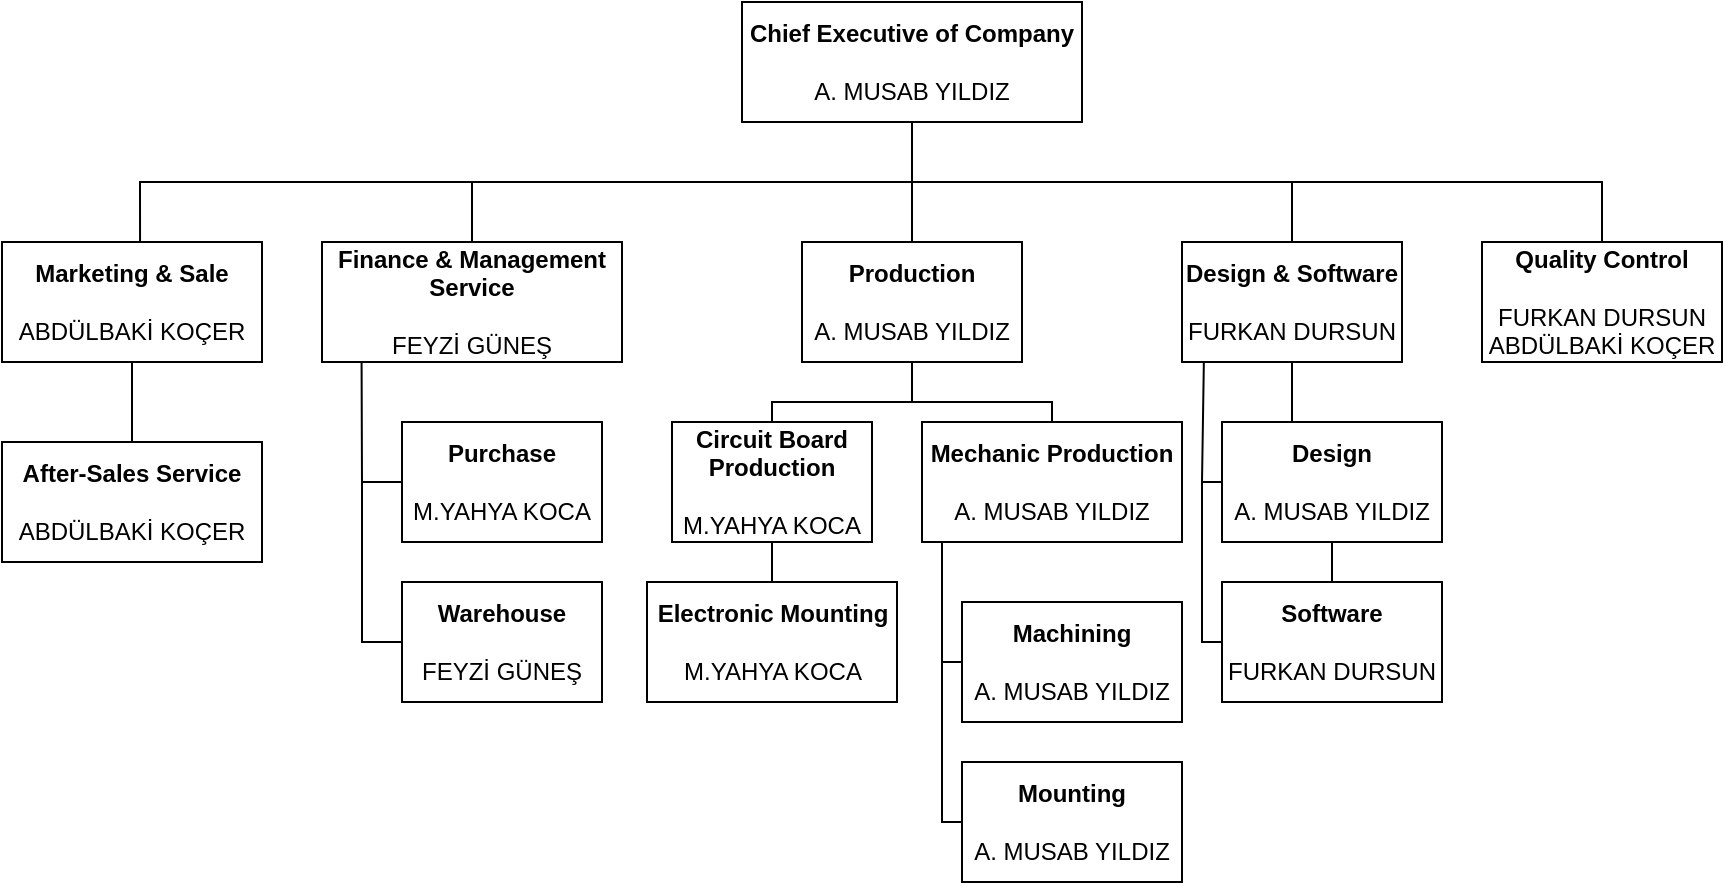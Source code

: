 <mxfile version="20.3.1" type="github">
  <diagram id="HLFMlB3nNc8Dz9PaC9jF" name="Sayfa -1">
    <mxGraphModel dx="1200" dy="570" grid="1" gridSize="10" guides="1" tooltips="1" connect="1" arrows="1" fold="1" page="0" pageScale="1" pageWidth="827" pageHeight="1169" math="0" shadow="0">
      <root>
        <mxCell id="0" />
        <mxCell id="1" parent="0" />
        <mxCell id="TOt99uD3MpQIhQpLhFX5-4" style="edgeStyle=orthogonalEdgeStyle;rounded=0;orthogonalLoop=1;jettySize=auto;html=1;exitX=0.5;exitY=1;exitDx=0;exitDy=0;entryX=0.531;entryY=0.004;entryDx=0;entryDy=0;entryPerimeter=0;strokeColor=default;endArrow=baseDash;endFill=0;" edge="1" parent="1" source="TOt99uD3MpQIhQpLhFX5-1" target="TOt99uD3MpQIhQpLhFX5-2">
          <mxGeometry relative="1" as="geometry">
            <Array as="points">
              <mxPoint x="495" y="170" />
              <mxPoint x="119" y="170" />
            </Array>
          </mxGeometry>
        </mxCell>
        <mxCell id="TOt99uD3MpQIhQpLhFX5-11" style="edgeStyle=orthogonalEdgeStyle;rounded=0;orthogonalLoop=1;jettySize=auto;html=1;exitX=0.5;exitY=1;exitDx=0;exitDy=0;strokeColor=default;endArrow=baseDash;endFill=0;" edge="1" parent="1" source="TOt99uD3MpQIhQpLhFX5-1" target="TOt99uD3MpQIhQpLhFX5-5">
          <mxGeometry relative="1" as="geometry" />
        </mxCell>
        <mxCell id="TOt99uD3MpQIhQpLhFX5-14" style="edgeStyle=orthogonalEdgeStyle;rounded=0;orthogonalLoop=1;jettySize=auto;html=1;exitX=0.5;exitY=1;exitDx=0;exitDy=0;entryX=0.5;entryY=0;entryDx=0;entryDy=0;strokeColor=default;endArrow=baseDash;endFill=0;" edge="1" parent="1" source="TOt99uD3MpQIhQpLhFX5-1" target="TOt99uD3MpQIhQpLhFX5-6">
          <mxGeometry relative="1" as="geometry" />
        </mxCell>
        <mxCell id="TOt99uD3MpQIhQpLhFX5-15" style="edgeStyle=orthogonalEdgeStyle;rounded=0;orthogonalLoop=1;jettySize=auto;html=1;exitX=0.5;exitY=1;exitDx=0;exitDy=0;entryX=0.5;entryY=0;entryDx=0;entryDy=0;strokeColor=default;endArrow=baseDash;endFill=0;" edge="1" parent="1" source="TOt99uD3MpQIhQpLhFX5-1" target="TOt99uD3MpQIhQpLhFX5-8">
          <mxGeometry relative="1" as="geometry" />
        </mxCell>
        <mxCell id="TOt99uD3MpQIhQpLhFX5-17" style="edgeStyle=orthogonalEdgeStyle;rounded=0;orthogonalLoop=1;jettySize=auto;html=1;exitX=0.5;exitY=1;exitDx=0;exitDy=0;entryX=0.5;entryY=0;entryDx=0;entryDy=0;strokeColor=default;endArrow=baseDash;endFill=0;" edge="1" parent="1" source="TOt99uD3MpQIhQpLhFX5-1" target="TOt99uD3MpQIhQpLhFX5-16">
          <mxGeometry relative="1" as="geometry" />
        </mxCell>
        <mxCell id="TOt99uD3MpQIhQpLhFX5-1" value="&lt;b&gt;Chief Executive of Company&lt;/b&gt;&lt;br&gt;&lt;br&gt;A. MUSAB YILDIZ" style="rounded=0;whiteSpace=wrap;html=1;" vertex="1" parent="1">
          <mxGeometry x="390" y="80" width="170" height="60" as="geometry" />
        </mxCell>
        <mxCell id="TOt99uD3MpQIhQpLhFX5-24" style="edgeStyle=orthogonalEdgeStyle;rounded=0;orthogonalLoop=1;jettySize=auto;html=1;entryX=0.5;entryY=0;entryDx=0;entryDy=0;strokeColor=default;endArrow=baseDash;endFill=0;" edge="1" parent="1" source="TOt99uD3MpQIhQpLhFX5-2" target="TOt99uD3MpQIhQpLhFX5-23">
          <mxGeometry relative="1" as="geometry" />
        </mxCell>
        <mxCell id="TOt99uD3MpQIhQpLhFX5-2" value="&lt;b&gt;Marketing &amp;amp; Sale&lt;/b&gt;&lt;br&gt;&lt;br&gt;ABDÜLBAKİ KOÇER" style="rounded=0;whiteSpace=wrap;html=1;" vertex="1" parent="1">
          <mxGeometry x="20" y="200" width="130" height="60" as="geometry" />
        </mxCell>
        <mxCell id="TOt99uD3MpQIhQpLhFX5-26" style="edgeStyle=orthogonalEdgeStyle;rounded=0;orthogonalLoop=1;jettySize=auto;html=1;exitX=0.132;exitY=1.003;exitDx=0;exitDy=0;strokeColor=default;endArrow=baseDash;endFill=0;entryX=0;entryY=0.5;entryDx=0;entryDy=0;exitPerimeter=0;" edge="1" parent="1" source="TOt99uD3MpQIhQpLhFX5-5" target="TOt99uD3MpQIhQpLhFX5-25">
          <mxGeometry relative="1" as="geometry">
            <mxPoint x="200" y="270" as="targetPoint" />
            <Array as="points">
              <mxPoint x="200" y="263" />
              <mxPoint x="200" y="320" />
            </Array>
          </mxGeometry>
        </mxCell>
        <mxCell id="TOt99uD3MpQIhQpLhFX5-5" value="&lt;b&gt;Finance &amp;amp; Management Service&lt;/b&gt;&lt;br&gt;&lt;br&gt;FEYZİ GÜNEŞ" style="rounded=0;whiteSpace=wrap;html=1;" vertex="1" parent="1">
          <mxGeometry x="180" y="200" width="150" height="60" as="geometry" />
        </mxCell>
        <mxCell id="TOt99uD3MpQIhQpLhFX5-32" style="edgeStyle=orthogonalEdgeStyle;rounded=0;orthogonalLoop=1;jettySize=auto;html=1;exitX=0.5;exitY=1;exitDx=0;exitDy=0;entryX=0.5;entryY=0;entryDx=0;entryDy=0;strokeColor=default;endArrow=baseDash;endFill=0;" edge="1" parent="1" source="TOt99uD3MpQIhQpLhFX5-6" target="TOt99uD3MpQIhQpLhFX5-30">
          <mxGeometry relative="1" as="geometry" />
        </mxCell>
        <mxCell id="TOt99uD3MpQIhQpLhFX5-33" style="edgeStyle=orthogonalEdgeStyle;rounded=0;orthogonalLoop=1;jettySize=auto;html=1;exitX=0.5;exitY=1;exitDx=0;exitDy=0;entryX=0.5;entryY=0;entryDx=0;entryDy=0;strokeColor=default;endArrow=baseDash;endFill=0;" edge="1" parent="1" source="TOt99uD3MpQIhQpLhFX5-6" target="TOt99uD3MpQIhQpLhFX5-31">
          <mxGeometry relative="1" as="geometry" />
        </mxCell>
        <mxCell id="TOt99uD3MpQIhQpLhFX5-6" value="&lt;b&gt;Production&lt;/b&gt;&lt;br&gt;&lt;br&gt;A. MUSAB YILDIZ" style="rounded=0;whiteSpace=wrap;html=1;" vertex="1" parent="1">
          <mxGeometry x="420" y="200" width="110" height="60" as="geometry" />
        </mxCell>
        <mxCell id="TOt99uD3MpQIhQpLhFX5-21" style="edgeStyle=orthogonalEdgeStyle;rounded=0;orthogonalLoop=1;jettySize=auto;html=1;entryX=0;entryY=0.5;entryDx=0;entryDy=0;strokeColor=default;endArrow=baseDash;endFill=0;" edge="1" parent="1" target="TOt99uD3MpQIhQpLhFX5-20">
          <mxGeometry relative="1" as="geometry">
            <mxPoint x="620" y="320" as="sourcePoint" />
            <Array as="points">
              <mxPoint x="620" y="330" />
              <mxPoint x="620" y="400" />
            </Array>
          </mxGeometry>
        </mxCell>
        <mxCell id="TOt99uD3MpQIhQpLhFX5-22" style="edgeStyle=orthogonalEdgeStyle;rounded=0;orthogonalLoop=1;jettySize=auto;html=1;exitX=0.099;exitY=0.987;exitDx=0;exitDy=0;entryX=0;entryY=0.5;entryDx=0;entryDy=0;strokeColor=default;endArrow=baseDash;endFill=0;exitPerimeter=0;" edge="1" parent="1" source="TOt99uD3MpQIhQpLhFX5-8" target="TOt99uD3MpQIhQpLhFX5-18">
          <mxGeometry relative="1" as="geometry">
            <Array as="points">
              <mxPoint x="621" y="262" />
              <mxPoint x="620" y="262" />
              <mxPoint x="620" y="320" />
            </Array>
          </mxGeometry>
        </mxCell>
        <mxCell id="TOt99uD3MpQIhQpLhFX5-29" value="" style="edgeStyle=orthogonalEdgeStyle;rounded=0;orthogonalLoop=1;jettySize=auto;html=1;strokeColor=default;endArrow=baseDash;endFill=0;" edge="1" parent="1" source="TOt99uD3MpQIhQpLhFX5-8" target="TOt99uD3MpQIhQpLhFX5-20">
          <mxGeometry relative="1" as="geometry" />
        </mxCell>
        <mxCell id="TOt99uD3MpQIhQpLhFX5-8" value="&lt;b&gt;Design &amp;amp; Software&lt;/b&gt;&lt;br&gt;&lt;br&gt;FURKAN DURSUN" style="rounded=0;whiteSpace=wrap;html=1;" vertex="1" parent="1">
          <mxGeometry x="610" y="200" width="110" height="60" as="geometry" />
        </mxCell>
        <mxCell id="TOt99uD3MpQIhQpLhFX5-16" value="&lt;b&gt;Quality Control&lt;/b&gt;&lt;br&gt;&lt;br&gt;FURKAN DURSUN&lt;br&gt;ABDÜLBAKİ KOÇER" style="rounded=0;whiteSpace=wrap;html=1;" vertex="1" parent="1">
          <mxGeometry x="760" y="200" width="120" height="60" as="geometry" />
        </mxCell>
        <mxCell id="TOt99uD3MpQIhQpLhFX5-18" value="&lt;b&gt;Design&lt;/b&gt;&lt;br&gt;&lt;br&gt;A. MUSAB YILDIZ" style="rounded=0;whiteSpace=wrap;html=1;" vertex="1" parent="1">
          <mxGeometry x="630" y="290" width="110" height="60" as="geometry" />
        </mxCell>
        <mxCell id="TOt99uD3MpQIhQpLhFX5-20" value="&lt;b&gt;Software&lt;/b&gt;&lt;br&gt;&lt;br&gt;FURKAN DURSUN" style="rounded=0;whiteSpace=wrap;html=1;" vertex="1" parent="1">
          <mxGeometry x="630" y="370" width="110" height="60" as="geometry" />
        </mxCell>
        <mxCell id="TOt99uD3MpQIhQpLhFX5-23" value="&lt;b&gt;After-Sales Service&lt;/b&gt;&lt;br&gt;&lt;br&gt;ABDÜLBAKİ KOÇER" style="rounded=0;whiteSpace=wrap;html=1;" vertex="1" parent="1">
          <mxGeometry x="20" y="300" width="130" height="60" as="geometry" />
        </mxCell>
        <mxCell id="TOt99uD3MpQIhQpLhFX5-25" value="&lt;b&gt;Purchase&lt;/b&gt;&lt;br&gt;&lt;br&gt;M.YAHYA KOCA" style="rounded=0;whiteSpace=wrap;html=1;" vertex="1" parent="1">
          <mxGeometry x="220" y="290" width="100" height="60" as="geometry" />
        </mxCell>
        <mxCell id="TOt99uD3MpQIhQpLhFX5-27" value="&lt;b&gt;Warehouse&lt;/b&gt;&lt;br&gt;&lt;br&gt;FEYZİ GÜNEŞ" style="rounded=0;whiteSpace=wrap;html=1;" vertex="1" parent="1">
          <mxGeometry x="220" y="370" width="100" height="60" as="geometry" />
        </mxCell>
        <mxCell id="TOt99uD3MpQIhQpLhFX5-28" style="edgeStyle=orthogonalEdgeStyle;rounded=0;orthogonalLoop=1;jettySize=auto;html=1;strokeColor=default;endArrow=baseDash;endFill=0;" edge="1" parent="1">
          <mxGeometry relative="1" as="geometry">
            <mxPoint x="220" y="400" as="targetPoint" />
            <mxPoint x="200" y="320" as="sourcePoint" />
            <Array as="points">
              <mxPoint x="200" y="400" />
            </Array>
          </mxGeometry>
        </mxCell>
        <mxCell id="TOt99uD3MpQIhQpLhFX5-35" value="" style="edgeStyle=orthogonalEdgeStyle;rounded=0;orthogonalLoop=1;jettySize=auto;html=1;strokeColor=default;endArrow=baseDash;endFill=0;" edge="1" parent="1" source="TOt99uD3MpQIhQpLhFX5-30" target="TOt99uD3MpQIhQpLhFX5-34">
          <mxGeometry relative="1" as="geometry" />
        </mxCell>
        <mxCell id="TOt99uD3MpQIhQpLhFX5-30" value="&lt;b&gt;Circuit Board Production&lt;/b&gt;&lt;br&gt;&lt;br&gt;M.YAHYA KOCA" style="rounded=0;whiteSpace=wrap;html=1;" vertex="1" parent="1">
          <mxGeometry x="355" y="290" width="100" height="60" as="geometry" />
        </mxCell>
        <mxCell id="TOt99uD3MpQIhQpLhFX5-39" style="edgeStyle=orthogonalEdgeStyle;rounded=0;orthogonalLoop=1;jettySize=auto;html=1;entryX=0;entryY=0.5;entryDx=0;entryDy=0;strokeColor=default;endArrow=baseDash;endFill=0;" edge="1" parent="1" source="TOt99uD3MpQIhQpLhFX5-31" target="TOt99uD3MpQIhQpLhFX5-37">
          <mxGeometry relative="1" as="geometry">
            <mxPoint x="480" y="350" as="sourcePoint" />
            <Array as="points">
              <mxPoint x="490" y="410" />
            </Array>
          </mxGeometry>
        </mxCell>
        <mxCell id="TOt99uD3MpQIhQpLhFX5-31" value="&lt;b&gt;Mechanic Production&lt;/b&gt;&lt;br&gt;&lt;br&gt;A. MUSAB YILDIZ" style="rounded=0;whiteSpace=wrap;html=1;" vertex="1" parent="1">
          <mxGeometry x="480" y="290" width="130" height="60" as="geometry" />
        </mxCell>
        <mxCell id="TOt99uD3MpQIhQpLhFX5-34" value="&lt;b&gt;Electronic Mounting&lt;/b&gt;&lt;br&gt;&lt;br&gt;M.YAHYA KOCA" style="rounded=0;whiteSpace=wrap;html=1;" vertex="1" parent="1">
          <mxGeometry x="342.5" y="370" width="125" height="60" as="geometry" />
        </mxCell>
        <mxCell id="TOt99uD3MpQIhQpLhFX5-41" style="edgeStyle=orthogonalEdgeStyle;rounded=0;orthogonalLoop=1;jettySize=auto;html=1;entryX=0;entryY=0.5;entryDx=0;entryDy=0;strokeColor=default;endArrow=baseDash;endFill=0;" edge="1" parent="1" target="TOt99uD3MpQIhQpLhFX5-38">
          <mxGeometry relative="1" as="geometry">
            <mxPoint x="490" y="410" as="sourcePoint" />
            <Array as="points">
              <mxPoint x="490" y="490" />
            </Array>
          </mxGeometry>
        </mxCell>
        <mxCell id="TOt99uD3MpQIhQpLhFX5-37" value="&lt;b&gt;Machining&lt;/b&gt;&lt;br&gt;&lt;br&gt;A. MUSAB YILDIZ" style="rounded=0;whiteSpace=wrap;html=1;" vertex="1" parent="1">
          <mxGeometry x="500" y="380" width="110" height="60" as="geometry" />
        </mxCell>
        <mxCell id="TOt99uD3MpQIhQpLhFX5-38" value="&lt;b&gt;Mounting&lt;/b&gt;&lt;br&gt;&lt;br&gt;A. MUSAB YILDIZ" style="rounded=0;whiteSpace=wrap;html=1;" vertex="1" parent="1">
          <mxGeometry x="500" y="460" width="110" height="60" as="geometry" />
        </mxCell>
      </root>
    </mxGraphModel>
  </diagram>
</mxfile>
